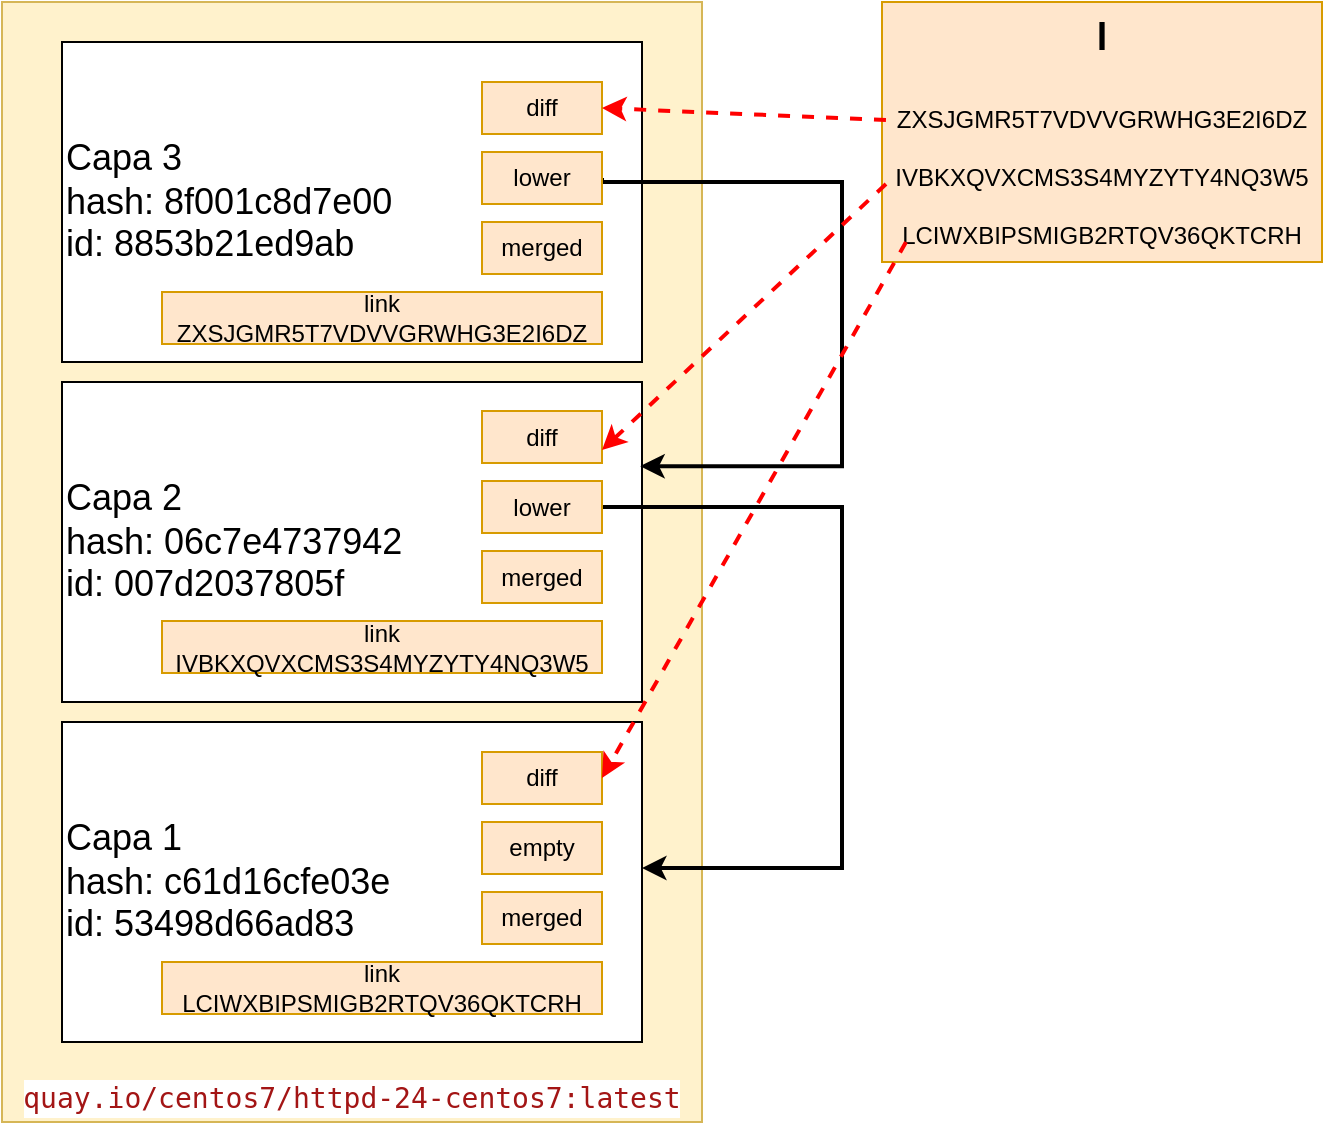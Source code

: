 <mxfile version="24.0.7" type="device">
  <diagram name="Página-1" id="QNrzKvdkZUiNf-F4cxl6">
    <mxGraphModel dx="1194" dy="685" grid="1" gridSize="10" guides="1" tooltips="1" connect="1" arrows="1" fold="1" page="1" pageScale="1" pageWidth="1169" pageHeight="827" math="0" shadow="0">
      <root>
        <mxCell id="0" />
        <mxCell id="1" parent="0" />
        <mxCell id="IdGpFHFMFsSPEDV2ob-z-1" value="&lt;div style=&quot;color: #000000;background-color: #ffffff;font-family: &#39;Droid Sans Mono&#39;, &#39;monospace&#39;, monospace;font-weight: normal;font-size: 14px;line-height: 19px;white-space: pre;&quot;&gt;&lt;div&gt;&lt;span style=&quot;color: #a31515;&quot;&gt;quay.io/centos7/httpd-24-centos7:latest&lt;/span&gt;&lt;/div&gt;&lt;/div&gt;" style="rounded=0;whiteSpace=wrap;html=1;fillColor=#fff2cc;strokeColor=#d6b656;verticalAlign=bottom;" parent="1" vertex="1">
          <mxGeometry x="240" y="30" width="350" height="560" as="geometry" />
        </mxCell>
        <mxCell id="IdGpFHFMFsSPEDV2ob-z-2" value="&lt;div style=&quot;font-size: 18px;&quot;&gt;Capa 1&lt;/div&gt;&lt;div style=&quot;font-size: 18px;&quot;&gt;hash: c61d16cfe03e&lt;/div&gt;&lt;div style=&quot;font-size: 18px;&quot;&gt;id: 53498d66ad83&lt;/div&gt;" style="rounded=0;whiteSpace=wrap;html=1;align=left;fontSize=18;" parent="1" vertex="1">
          <mxGeometry x="270" y="390" width="290" height="160" as="geometry" />
        </mxCell>
        <mxCell id="IdGpFHFMFsSPEDV2ob-z-3" value="&lt;div style=&quot;font-size: 18px;&quot;&gt;Capa 2&lt;br style=&quot;font-size: 18px;&quot;&gt;&lt;/div&gt;&lt;div style=&quot;font-size: 18px;&quot;&gt;hash: 06c7e4737942&lt;/div&gt;&lt;div style=&quot;font-size: 18px;&quot;&gt;id: 007d2037805f&lt;/div&gt;" style="rounded=0;whiteSpace=wrap;html=1;align=left;fontSize=18;" parent="1" vertex="1">
          <mxGeometry x="270" y="220" width="290" height="160" as="geometry" />
        </mxCell>
        <mxCell id="IdGpFHFMFsSPEDV2ob-z-7" value="&lt;div style=&quot;font-size: 18px;&quot;&gt;Capa 3&lt;br style=&quot;font-size: 18px;&quot;&gt;&lt;/div&gt;&lt;div style=&quot;font-size: 18px;&quot;&gt;hash: 8f001c8d7e00&lt;/div&gt;&lt;div style=&quot;font-size: 18px;&quot;&gt;id: 8853b21ed9ab&lt;/div&gt;" style="rounded=0;whiteSpace=wrap;html=1;align=left;fontSize=18;" parent="1" vertex="1">
          <mxGeometry x="270" y="50" width="290" height="160" as="geometry" />
        </mxCell>
        <mxCell id="uRWNt52VGV2MBrOmD8XL-1" value="diff" style="rounded=0;whiteSpace=wrap;html=1;fillColor=#ffe6cc;strokeColor=#d79b00;" vertex="1" parent="1">
          <mxGeometry x="480" y="405" width="60" height="26" as="geometry" />
        </mxCell>
        <mxCell id="uRWNt52VGV2MBrOmD8XL-2" value="empty" style="rounded=0;whiteSpace=wrap;html=1;fillColor=#ffe6cc;strokeColor=#d79b00;" vertex="1" parent="1">
          <mxGeometry x="480" y="440" width="60" height="26" as="geometry" />
        </mxCell>
        <mxCell id="uRWNt52VGV2MBrOmD8XL-3" value="merged" style="rounded=0;whiteSpace=wrap;html=1;fillColor=#ffe6cc;strokeColor=#d79b00;" vertex="1" parent="1">
          <mxGeometry x="480" y="475" width="60" height="26" as="geometry" />
        </mxCell>
        <mxCell id="uRWNt52VGV2MBrOmD8XL-4" value="&lt;div&gt;link&lt;/div&gt;&lt;div&gt;LCIWXBIPSMIGB2RTQV36QKTCRH&lt;/div&gt;" style="rounded=0;whiteSpace=wrap;html=1;fillColor=#ffe6cc;strokeColor=#d79b00;" vertex="1" parent="1">
          <mxGeometry x="320" y="510" width="220" height="26" as="geometry" />
        </mxCell>
        <mxCell id="uRWNt52VGV2MBrOmD8XL-5" value="diff" style="rounded=0;whiteSpace=wrap;html=1;fillColor=#ffe6cc;strokeColor=#d79b00;" vertex="1" parent="1">
          <mxGeometry x="480" y="234.5" width="60" height="26" as="geometry" />
        </mxCell>
        <mxCell id="uRWNt52VGV2MBrOmD8XL-10" value="" style="edgeStyle=orthogonalEdgeStyle;rounded=0;orthogonalLoop=1;jettySize=auto;html=1;entryX=1;entryY=0.456;entryDx=0;entryDy=0;entryPerimeter=0;strokeWidth=2;" edge="1" parent="1" source="uRWNt52VGV2MBrOmD8XL-6" target="IdGpFHFMFsSPEDV2ob-z-2">
          <mxGeometry relative="1" as="geometry">
            <mxPoint x="600" y="282.5" as="targetPoint" />
            <Array as="points">
              <mxPoint x="660" y="283" />
              <mxPoint x="660" y="463" />
            </Array>
          </mxGeometry>
        </mxCell>
        <mxCell id="uRWNt52VGV2MBrOmD8XL-6" value="lower" style="rounded=0;whiteSpace=wrap;html=1;fillColor=#ffe6cc;strokeColor=#d79b00;" vertex="1" parent="1">
          <mxGeometry x="480" y="269.5" width="60" height="26" as="geometry" />
        </mxCell>
        <mxCell id="uRWNt52VGV2MBrOmD8XL-7" value="merged" style="rounded=0;whiteSpace=wrap;html=1;fillColor=#ffe6cc;strokeColor=#d79b00;" vertex="1" parent="1">
          <mxGeometry x="480" y="304.5" width="60" height="26" as="geometry" />
        </mxCell>
        <mxCell id="uRWNt52VGV2MBrOmD8XL-8" value="&lt;div&gt;link&lt;/div&gt;&lt;div&gt;IVBKXQVXCMS3S4MYZYTY4NQ3W5&lt;/div&gt;" style="rounded=0;whiteSpace=wrap;html=1;fillColor=#ffe6cc;strokeColor=#d79b00;" vertex="1" parent="1">
          <mxGeometry x="320" y="339.5" width="220" height="26" as="geometry" />
        </mxCell>
        <mxCell id="uRWNt52VGV2MBrOmD8XL-11" value="diff" style="rounded=0;whiteSpace=wrap;html=1;fillColor=#ffe6cc;strokeColor=#d79b00;" vertex="1" parent="1">
          <mxGeometry x="480" y="70" width="60" height="26" as="geometry" />
        </mxCell>
        <mxCell id="uRWNt52VGV2MBrOmD8XL-16" value="" style="edgeStyle=orthogonalEdgeStyle;rounded=0;orthogonalLoop=1;jettySize=auto;html=1;entryX=0.997;entryY=0.388;entryDx=0;entryDy=0;entryPerimeter=0;strokeWidth=2;exitX=1;exitY=0.5;exitDx=0;exitDy=0;" edge="1" parent="1" source="uRWNt52VGV2MBrOmD8XL-12">
          <mxGeometry relative="1" as="geometry">
            <mxPoint x="540" y="98" as="sourcePoint" />
            <mxPoint x="559.13" y="262.08" as="targetPoint" />
            <Array as="points">
              <mxPoint x="540" y="120" />
              <mxPoint x="660" y="120" />
              <mxPoint x="660" y="262" />
            </Array>
          </mxGeometry>
        </mxCell>
        <mxCell id="uRWNt52VGV2MBrOmD8XL-12" value="lower" style="rounded=0;whiteSpace=wrap;html=1;fillColor=#ffe6cc;strokeColor=#d79b00;" vertex="1" parent="1">
          <mxGeometry x="480" y="105" width="60" height="26" as="geometry" />
        </mxCell>
        <mxCell id="uRWNt52VGV2MBrOmD8XL-13" value="merged" style="rounded=0;whiteSpace=wrap;html=1;fillColor=#ffe6cc;strokeColor=#d79b00;" vertex="1" parent="1">
          <mxGeometry x="480" y="140" width="60" height="26" as="geometry" />
        </mxCell>
        <mxCell id="uRWNt52VGV2MBrOmD8XL-14" value="&lt;div&gt;link&lt;/div&gt;&lt;div&gt;ZXSJGMR5T7VDVVGRWHG3E2I6DZ&lt;/div&gt;" style="rounded=0;whiteSpace=wrap;html=1;fillColor=#ffe6cc;strokeColor=#d79b00;" vertex="1" parent="1">
          <mxGeometry x="320" y="175" width="220" height="26" as="geometry" />
        </mxCell>
        <mxCell id="uRWNt52VGV2MBrOmD8XL-17" value="&lt;div&gt;&lt;b&gt;&lt;font style=&quot;font-size: 19px;&quot;&gt;l&lt;/font&gt;&lt;/b&gt;&lt;/div&gt;&lt;div&gt;&lt;b&gt;&lt;font style=&quot;font-size: 19px;&quot;&gt;&lt;br&gt;&lt;/font&gt;&lt;/b&gt;&lt;/div&gt;&lt;div&gt;ZXSJGMR5T7VDVVGRWHG3E2I6DZ&lt;/div&gt;&lt;div&gt;&lt;br&gt;&lt;/div&gt;&lt;div&gt;IVBKXQVXCMS3S4MYZYTY4NQ3W5&lt;/div&gt;&lt;div&gt;&lt;br&gt;&lt;/div&gt;&lt;div&gt;LCIWXBIPSMIGB2RTQV36QKTCRH&lt;/div&gt;" style="rounded=0;whiteSpace=wrap;html=1;fillColor=#ffe6cc;strokeColor=#d79b00;" vertex="1" parent="1">
          <mxGeometry x="680" y="30" width="220" height="130" as="geometry" />
        </mxCell>
        <mxCell id="uRWNt52VGV2MBrOmD8XL-18" value="" style="edgeStyle=none;orthogonalLoop=1;jettySize=auto;html=1;rounded=0;entryX=1;entryY=0.5;entryDx=0;entryDy=0;exitX=0.009;exitY=0.454;exitDx=0;exitDy=0;exitPerimeter=0;strokeWidth=2;strokeColor=#FF0000;dashed=1;" edge="1" parent="1" source="uRWNt52VGV2MBrOmD8XL-17" target="uRWNt52VGV2MBrOmD8XL-11">
          <mxGeometry width="80" relative="1" as="geometry">
            <mxPoint x="630" y="30" as="sourcePoint" />
            <mxPoint x="710" y="30" as="targetPoint" />
            <Array as="points" />
          </mxGeometry>
        </mxCell>
        <mxCell id="uRWNt52VGV2MBrOmD8XL-20" value="" style="edgeStyle=none;orthogonalLoop=1;jettySize=auto;html=1;rounded=0;entryX=1;entryY=0.75;entryDx=0;entryDy=0;exitX=0.009;exitY=0.454;exitDx=0;exitDy=0;exitPerimeter=0;strokeWidth=2;strokeColor=#FF0000;dashed=1;" edge="1" parent="1" target="uRWNt52VGV2MBrOmD8XL-5">
          <mxGeometry width="80" relative="1" as="geometry">
            <mxPoint x="682" y="121" as="sourcePoint" />
            <mxPoint x="540" y="115" as="targetPoint" />
            <Array as="points" />
          </mxGeometry>
        </mxCell>
        <mxCell id="uRWNt52VGV2MBrOmD8XL-21" value="" style="edgeStyle=none;orthogonalLoop=1;jettySize=auto;html=1;rounded=0;entryX=1;entryY=0.5;entryDx=0;entryDy=0;exitX=0.009;exitY=0.454;exitDx=0;exitDy=0;exitPerimeter=0;strokeWidth=2;strokeColor=#FF0000;dashed=1;" edge="1" parent="1" target="uRWNt52VGV2MBrOmD8XL-1">
          <mxGeometry width="80" relative="1" as="geometry">
            <mxPoint x="692" y="150" as="sourcePoint" />
            <mxPoint x="550" y="283" as="targetPoint" />
            <Array as="points" />
          </mxGeometry>
        </mxCell>
      </root>
    </mxGraphModel>
  </diagram>
</mxfile>
